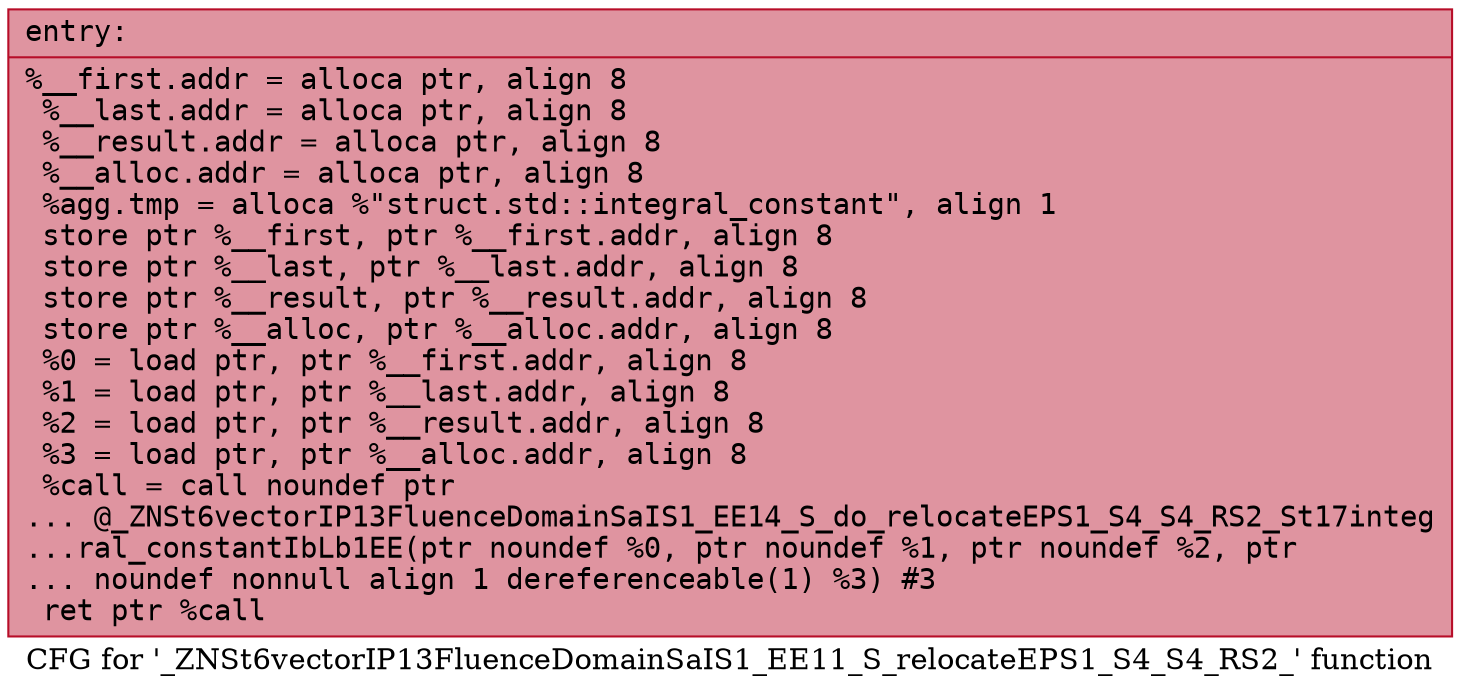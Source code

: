 digraph "CFG for '_ZNSt6vectorIP13FluenceDomainSaIS1_EE11_S_relocateEPS1_S4_S4_RS2_' function" {
	label="CFG for '_ZNSt6vectorIP13FluenceDomainSaIS1_EE11_S_relocateEPS1_S4_S4_RS2_' function";

	Node0x556c3c858480 [shape=record,color="#b70d28ff", style=filled, fillcolor="#b70d2870" fontname="Courier",label="{entry:\l|  %__first.addr = alloca ptr, align 8\l  %__last.addr = alloca ptr, align 8\l  %__result.addr = alloca ptr, align 8\l  %__alloc.addr = alloca ptr, align 8\l  %agg.tmp = alloca %\"struct.std::integral_constant\", align 1\l  store ptr %__first, ptr %__first.addr, align 8\l  store ptr %__last, ptr %__last.addr, align 8\l  store ptr %__result, ptr %__result.addr, align 8\l  store ptr %__alloc, ptr %__alloc.addr, align 8\l  %0 = load ptr, ptr %__first.addr, align 8\l  %1 = load ptr, ptr %__last.addr, align 8\l  %2 = load ptr, ptr %__result.addr, align 8\l  %3 = load ptr, ptr %__alloc.addr, align 8\l  %call = call noundef ptr\l... @_ZNSt6vectorIP13FluenceDomainSaIS1_EE14_S_do_relocateEPS1_S4_S4_RS2_St17integ\l...ral_constantIbLb1EE(ptr noundef %0, ptr noundef %1, ptr noundef %2, ptr\l... noundef nonnull align 1 dereferenceable(1) %3) #3\l  ret ptr %call\l}"];
}
